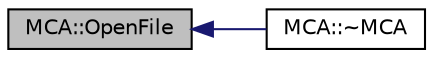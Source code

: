digraph "MCA::OpenFile"
{
  edge [fontname="Helvetica",fontsize="10",labelfontname="Helvetica",labelfontsize="10"];
  node [fontname="Helvetica",fontsize="10",shape=record];
  rankdir="LR";
  Node1 [label="MCA::OpenFile",height=0.2,width=0.4,color="black", fillcolor="grey75", style="filled", fontcolor="black"];
  Node1 -> Node2 [dir="back",color="midnightblue",fontsize="10",style="solid",fontname="Helvetica"];
  Node2 [label="MCA::~MCA",height=0.2,width=0.4,color="black", fillcolor="white", style="filled",URL="$d4/def/class_m_c_a.html#a1f1940c1277990555ecc99749cb5f68a",tooltip="Default destructor. "];
}
